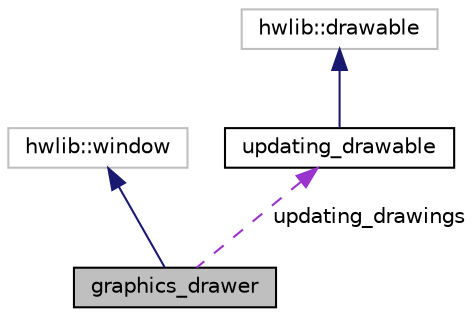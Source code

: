 digraph "graphics_drawer"
{
  edge [fontname="Helvetica",fontsize="10",labelfontname="Helvetica",labelfontsize="10"];
  node [fontname="Helvetica",fontsize="10",shape=record];
  Node3 [label="graphics_drawer",height=0.2,width=0.4,color="black", fillcolor="grey75", style="filled", fontcolor="black"];
  Node4 -> Node3 [dir="back",color="midnightblue",fontsize="10",style="solid",fontname="Helvetica"];
  Node4 [label="hwlib::window",height=0.2,width=0.4,color="grey75", fillcolor="white", style="filled"];
  Node5 -> Node3 [dir="back",color="darkorchid3",fontsize="10",style="dashed",label=" updating_drawings" ,fontname="Helvetica"];
  Node5 [label="updating_drawable",height=0.2,width=0.4,color="black", fillcolor="white", style="filled",URL="$classupdating__drawable.html"];
  Node6 -> Node5 [dir="back",color="midnightblue",fontsize="10",style="solid",fontname="Helvetica"];
  Node6 [label="hwlib::drawable",height=0.2,width=0.4,color="grey75", fillcolor="white", style="filled"];
}
